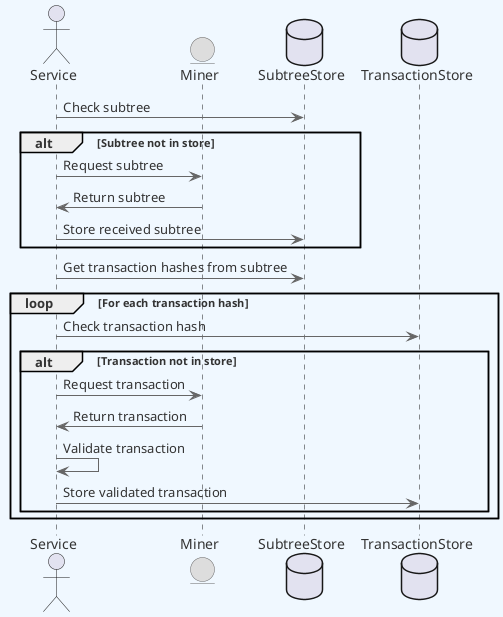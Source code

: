 @startuml
skinparam backgroundColor #F0F8FF
skinparam defaultFontColor #333333
skinparam arrowColor #666666

' Define borders for all elements
skinparam entity {
  BorderColor #666666
  BackgroundColor #DDDDDD
}

skinparam control {
  BorderColor #666666
  BackgroundColor #DDDDDD
}

skinparam participant {
  BorderColor #666666
  BackgroundColor #DDDDDD
}




actor Service
entity Miner
database SubtreeStore
database TransactionStore

Service -> SubtreeStore: Check subtree
alt Subtree not in store
    Service -> Miner: Request subtree
    Miner -> Service: Return subtree
    Service -> SubtreeStore: Store received subtree
end

Service -> SubtreeStore: Get transaction hashes from subtree

loop For each transaction hash
    Service -> TransactionStore: Check transaction hash
    alt Transaction not in store
        Service -> Miner: Request transaction
        Miner -> Service: Return transaction
        Service -> Service: Validate transaction
        Service -> TransactionStore: Store validated transaction
    end
end

@enduml
